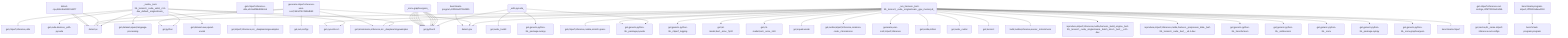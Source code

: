 graph TD
    app-mlperf-inference,d775cac873ee4231_(_nvidia,_bert-99,_tensorrt,_cuda,_valid,_r4.1-dev_default,_singlestream_) --> detect,os
    app-mlperf-inference,d775cac873ee4231_(_nvidia,_bert-99,_tensorrt,_cuda,_valid,_r4.1-dev_default,_singlestream_) --> get,sys-utils-cm
    app-mlperf-inference,d775cac873ee4231_(_nvidia,_bert-99,_tensorrt,_cuda,_valid,_r4.1-dev_default,_singlestream_) --> get,python
    app-mlperf-inference,d775cac873ee4231_(_nvidia,_bert-99,_tensorrt,_cuda,_valid,_r4.1-dev_default,_singlestream_) --> get,mlcommons,inference,src,_deeplearningexamples
    get-mlperf-inference-utils,e341e5f86d8342e5 --> get,mlperf,inference,src,_deeplearningexamples
    app-mlperf-inference,d775cac873ee4231_(_nvidia,_bert-99,_tensorrt,_cuda,_valid,_r4.1-dev_default,_singlestream_) --> get,mlperf,inference,utils
    get-cuda-devices,7a3ede4d3558427a_(_with-pycuda_) --> get,cuda,_toolkit
    get-cuda-devices,7a3ede4d3558427a_(_with-pycuda_) --> get,python3
    get-generic-python-lib,94b62a682bc44791_(_package.pycuda_) --> get,python3
    get-cuda-devices,7a3ede4d3558427a_(_with-pycuda_) --> get,generic-python-lib,_package.pycuda
    get-generic-python-lib,94b62a682bc44791_(_package.numpy_) --> get,python3
    get-cuda-devices,7a3ede4d3558427a_(_with-pycuda_) --> get,generic-python-lib,_package.numpy
    app-mlperf-inference,d775cac873ee4231_(_nvidia,_bert-99,_tensorrt,_cuda,_valid,_r4.1-dev_default,_singlestream_) --> get,cuda-devices,_with-pycuda
    app-mlperf-inference,d775cac873ee4231_(_nvidia,_bert-99,_tensorrt,_cuda,_valid,_r4.1-dev_default,_singlestream_) --> get,dataset,squad,language-processing
    app-mlperf-inference,d775cac873ee4231_(_nvidia,_bert-99,_tensorrt,_cuda,_valid,_r4.1-dev_default,_singlestream_) --> get,dataset-aux,squad-vocab
    app-mlperf-inference-nvidia,bc3b17fb430f4732_(_run_harness,_bert-99,_tensorrt,_cuda,_singlestream,_gpu_memory.8_) --> detect,os
    detect-cpu,586c8a43320142f7 --> detect,os
    app-mlperf-inference-nvidia,bc3b17fb430f4732_(_run_harness,_bert-99,_tensorrt,_cuda,_singlestream,_gpu_memory.8_) --> detect,cpu
    app-mlperf-inference-nvidia,bc3b17fb430f4732_(_run_harness,_bert-99,_tensorrt,_cuda,_singlestream,_gpu_memory.8_) --> get,sys-utils-cm
    app-mlperf-inference-nvidia,bc3b17fb430f4732_(_run_harness,_bert-99,_tensorrt,_cuda,_singlestream,_gpu_memory.8_) --> get,mlperf,inference,nvidia,scratch,space
    get-generic-python-lib,94b62a682bc44791_(_mlperf_logging_) --> get,python3
    app-mlperf-inference-nvidia,bc3b17fb430f4732_(_run_harness,_bert-99,_tensorrt,_cuda,_singlestream,_gpu_memory.8_) --> get,generic-python-lib,_mlperf_logging
    app-mlperf-inference-nvidia,bc3b17fb430f4732_(_run_harness,_bert-99,_tensorrt,_cuda,_singlestream,_gpu_memory.8_) --> get,ml-model,bert,_onnx,_fp32
    app-mlperf-inference-nvidia,bc3b17fb430f4732_(_run_harness,_bert-99,_tensorrt,_cuda,_singlestream,_gpu_memory.8_) --> get,ml-model,bert,_onnx,_int8
    app-mlperf-inference-nvidia,bc3b17fb430f4732_(_run_harness,_bert-99,_tensorrt,_cuda,_singlestream,_gpu_memory.8_) --> get,squad-vocab
    app-mlperf-inference-nvidia,bc3b17fb430f4732_(_run_harness,_bert-99,_tensorrt,_cuda,_singlestream,_gpu_memory.8_) --> get,mlcommons,inference,src,_deeplearningexamples
    app-mlperf-inference-nvidia,bc3b17fb430f4732_(_run_harness,_bert-99,_tensorrt,_cuda,_singlestream,_gpu_memory.8_) --> get,nvidia,mlperf,inference,common-code,_mlcommons
    generate-mlperf-inference-user-conf,3af4475745964b93 --> detect,os
    detect-cpu,586c8a43320142f7 --> detect,os
    generate-mlperf-inference-user-conf,3af4475745964b93 --> detect,cpu
    generate-mlperf-inference-user-conf,3af4475745964b93 --> get,python
    generate-mlperf-inference-user-conf,3af4475745964b93 --> get,mlcommons,inference,src,_deeplearningexamples
    get-mlperf-inference-sut-configs,c2fbf72009e2445b --> get,cache,dir,_name.mlperf-inference-sut-configs
    generate-mlperf-inference-user-conf,3af4475745964b93 --> get,sut,configs
    app-mlperf-inference-nvidia,bc3b17fb430f4732_(_run_harness,_bert-99,_tensorrt,_cuda,_singlestream,_gpu_memory.8_) --> generate,user-conf,mlperf,inference
    get-generic-python-lib,94b62a682bc44791_(_package.pycuda_) --> get,python3
    app-mlperf-inference-nvidia,bc3b17fb430f4732_(_run_harness,_bert-99,_tensorrt,_cuda,_singlestream,_gpu_memory.8_) --> get,generic-python-lib,_package.pycuda
    app-mlperf-inference-nvidia,bc3b17fb430f4732_(_run_harness,_bert-99,_tensorrt,_cuda,_singlestream,_gpu_memory.8_) --> get,nvidia,mitten
    app-mlperf-inference-nvidia,bc3b17fb430f4732_(_run_harness,_bert-99,_tensorrt,_cuda,_singlestream,_gpu_memory.8_) --> get,cuda,_cudnn
    app-mlperf-inference-nvidia,bc3b17fb430f4732_(_run_harness,_bert-99,_tensorrt,_cuda,_singlestream,_gpu_memory.8_) --> get,tensorrt
    app-mlperf-inference-nvidia,bc3b17fb430f4732_(_run_harness,_bert-99,_tensorrt,_cuda,_singlestream,_gpu_memory.8_) --> build,nvidia,inference,server,_mlcommons
    app-mlperf-inference-nvidia,bc3b17fb430f4732_(_run_harness,_bert-99,_tensorrt,_cuda,_singlestream,_gpu_memory.8_) --> reproduce,mlperf,inference,nvidia,harness,_build_engine,_bert-99,_tensorrt,_cuda,_singlestream,_batch_size.1,_bert_,_v4.1-dev
    app-mlperf-inference-nvidia,bc3b17fb430f4732_(_run_harness,_bert-99,_tensorrt,_cuda,_singlestream,_gpu_memory.8_) --> reproduce,mlperf,inference,nvidia,harness,_preprocess_data,_bert-99,_tensorrt,_cuda,_bert_,_v4.1-dev
    get-generic-python-lib,94b62a682bc44791_(_transformers_) --> get,python3
    app-mlperf-inference-nvidia,bc3b17fb430f4732_(_run_harness,_bert-99,_tensorrt,_cuda,_singlestream,_gpu_memory.8_) --> get,generic-python-lib,_transformers
    get-generic-python-lib,94b62a682bc44791_(_safetensors_) --> get,python3
    app-mlperf-inference-nvidia,bc3b17fb430f4732_(_run_harness,_bert-99,_tensorrt,_cuda,_singlestream,_gpu_memory.8_) --> get,generic-python-lib,_safetensors
    get-generic-python-lib,94b62a682bc44791_(_onnx_) --> get,python3
    app-mlperf-inference-nvidia,bc3b17fb430f4732_(_run_harness,_bert-99,_tensorrt,_cuda,_singlestream,_gpu_memory.8_) --> get,generic-python-lib,_onnx
    get-generic-python-lib,94b62a682bc44791_(_package.sympy_) --> get,python3
    app-mlperf-inference-nvidia,bc3b17fb430f4732_(_run_harness,_bert-99,_tensorrt,_cuda,_singlestream,_gpu_memory.8_) --> get,generic-python-lib,_package.sympy
    get-generic-python-lib,94b62a682bc44791_(_onnx-graphsurgeon_) --> get,python3
    app-mlperf-inference-nvidia,bc3b17fb430f4732_(_run_harness,_bert-99,_tensorrt,_cuda,_singlestream,_gpu_memory.8_) --> get,generic-python-lib,_onnx-graphsurgeon
    detect-cpu,586c8a43320142f7 --> detect,os
    benchmark-program,19f369ef47084895 --> detect,cpu
    benchmark-program-mlperf,cfff0132a8aa4018 --> benchmark-program,program
    app-mlperf-inference-nvidia,bc3b17fb430f4732_(_run_harness,_bert-99,_tensorrt,_cuda,_singlestream,_gpu_memory.8_) --> benchmark-mlperf